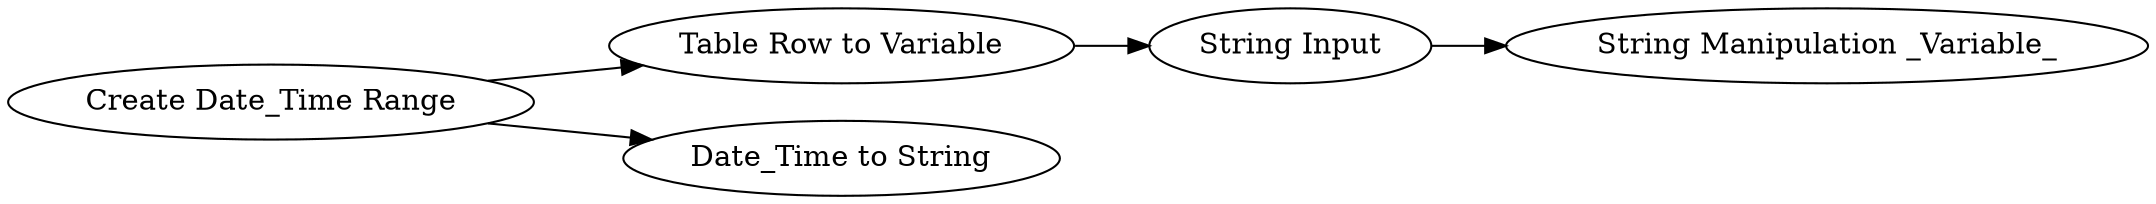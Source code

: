 digraph {
	2 -> 3
	1 -> 2
	3 -> 4
	1 -> 5
	5 [label="Date_Time to String"]
	1 [label="Create Date_Time Range"]
	4 [label="String Manipulation _Variable_"]
	3 [label="String Input"]
	2 [label="Table Row to Variable"]
	rankdir=LR
}

